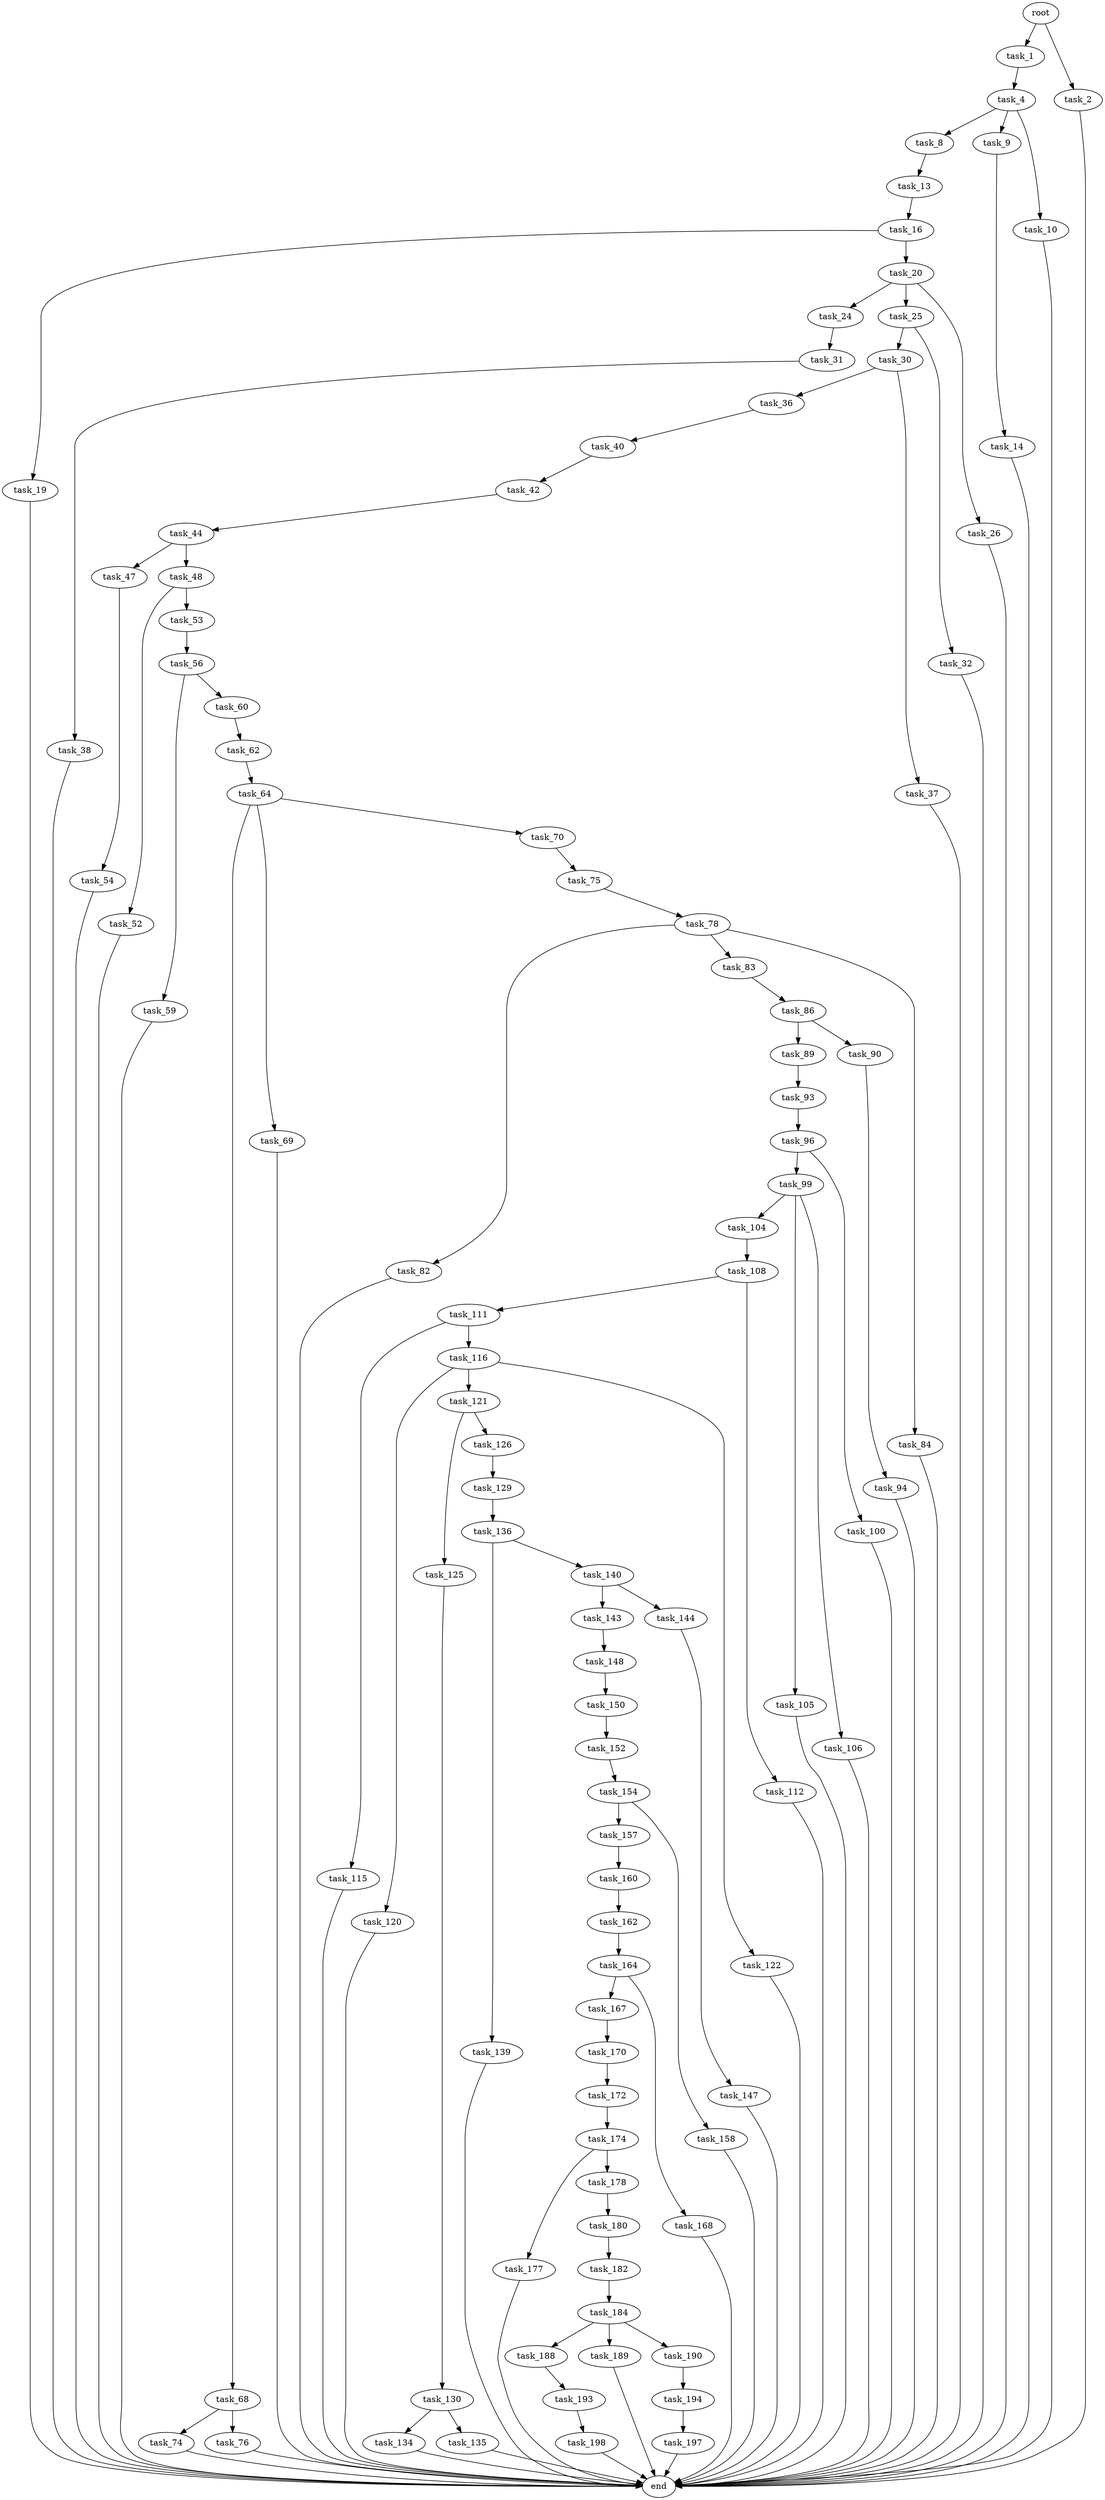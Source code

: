 digraph G {
  root [size="0.000000"];
  task_1 [size="134217728000.000000"];
  task_2 [size="68719476736.000000"];
  task_4 [size="1539103701.000000"];
  task_8 [size="4921753356.000000"];
  task_9 [size="68719476736.000000"];
  task_10 [size="134217728000.000000"];
  task_13 [size="449525424049.000000"];
  task_14 [size="231928233984.000000"];
  task_16 [size="134217728000.000000"];
  task_19 [size="23518434774.000000"];
  task_20 [size="11994451725.000000"];
  task_24 [size="49056298212.000000"];
  task_25 [size="134217728000.000000"];
  task_26 [size="6923662988.000000"];
  task_30 [size="40230241164.000000"];
  task_31 [size="36128980488.000000"];
  task_32 [size="903004261.000000"];
  task_36 [size="549755813888.000000"];
  task_37 [size="610685860937.000000"];
  task_38 [size="549755813888.000000"];
  task_40 [size="1211730505.000000"];
  task_42 [size="26011257280.000000"];
  task_44 [size="585617616889.000000"];
  task_47 [size="473129863713.000000"];
  task_48 [size="310594817595.000000"];
  task_52 [size="8605852056.000000"];
  task_53 [size="134217728000.000000"];
  task_54 [size="7526490910.000000"];
  task_56 [size="4910248365.000000"];
  task_59 [size="110163043634.000000"];
  task_60 [size="8589934592.000000"];
  task_62 [size="208942812213.000000"];
  task_64 [size="791449427774.000000"];
  task_68 [size="70921650095.000000"];
  task_69 [size="33209082927.000000"];
  task_70 [size="145891031116.000000"];
  task_74 [size="379839661373.000000"];
  task_75 [size="32760985508.000000"];
  task_76 [size="231928233984.000000"];
  task_78 [size="31401826129.000000"];
  task_82 [size="22893590901.000000"];
  task_83 [size="19207029193.000000"];
  task_84 [size="4830294979.000000"];
  task_86 [size="45680967437.000000"];
  task_89 [size="2060108429.000000"];
  task_90 [size="28991029248.000000"];
  task_93 [size="209167072467.000000"];
  task_94 [size="1171156514.000000"];
  task_96 [size="52756551956.000000"];
  task_99 [size="8589934592.000000"];
  task_100 [size="44190478744.000000"];
  task_104 [size="2172703031.000000"];
  task_105 [size="368293445632.000000"];
  task_106 [size="2642095059.000000"];
  task_108 [size="627982450.000000"];
  task_111 [size="782757789696.000000"];
  task_112 [size="9666681927.000000"];
  task_115 [size="68719476736.000000"];
  task_116 [size="2889598821.000000"];
  task_120 [size="18170767013.000000"];
  task_121 [size="8589934592.000000"];
  task_122 [size="28991029248.000000"];
  task_125 [size="191327786109.000000"];
  task_126 [size="6193954210.000000"];
  task_129 [size="10238465501.000000"];
  task_130 [size="717694159312.000000"];
  task_134 [size="37105412779.000000"];
  task_135 [size="14928571050.000000"];
  task_136 [size="145007640811.000000"];
  task_139 [size="191391604659.000000"];
  task_140 [size="11102531324.000000"];
  task_143 [size="185335509897.000000"];
  task_144 [size="222135778045.000000"];
  task_147 [size="264309256354.000000"];
  task_148 [size="440525431473.000000"];
  task_150 [size="1044391635.000000"];
  task_152 [size="515753515960.000000"];
  task_154 [size="410665249202.000000"];
  task_157 [size="24349835567.000000"];
  task_158 [size="21616094336.000000"];
  task_160 [size="7360283156.000000"];
  task_162 [size="43226981969.000000"];
  task_164 [size="2041099799.000000"];
  task_167 [size="4843627245.000000"];
  task_168 [size="28991029248.000000"];
  task_170 [size="6590646211.000000"];
  task_172 [size="583765128603.000000"];
  task_174 [size="7301957055.000000"];
  task_177 [size="58208093981.000000"];
  task_178 [size="231928233984.000000"];
  task_180 [size="52365981961.000000"];
  task_182 [size="782757789696.000000"];
  task_184 [size="996594264488.000000"];
  task_188 [size="596956606092.000000"];
  task_189 [size="134217728000.000000"];
  task_190 [size="8589934592.000000"];
  task_193 [size="12568699320.000000"];
  task_194 [size="484169597230.000000"];
  task_197 [size="3863662844.000000"];
  task_198 [size="368293445632.000000"];
  end [size="0.000000"];

  root -> task_1 [size="1.000000"];
  root -> task_2 [size="1.000000"];
  task_1 -> task_4 [size="209715200.000000"];
  task_2 -> end [size="1.000000"];
  task_4 -> task_8 [size="33554432.000000"];
  task_4 -> task_9 [size="33554432.000000"];
  task_4 -> task_10 [size="33554432.000000"];
  task_8 -> task_13 [size="134217728.000000"];
  task_9 -> task_14 [size="134217728.000000"];
  task_10 -> end [size="1.000000"];
  task_13 -> task_16 [size="301989888.000000"];
  task_14 -> end [size="1.000000"];
  task_16 -> task_19 [size="209715200.000000"];
  task_16 -> task_20 [size="209715200.000000"];
  task_19 -> end [size="1.000000"];
  task_20 -> task_24 [size="679477248.000000"];
  task_20 -> task_25 [size="679477248.000000"];
  task_20 -> task_26 [size="679477248.000000"];
  task_24 -> task_31 [size="838860800.000000"];
  task_25 -> task_30 [size="209715200.000000"];
  task_25 -> task_32 [size="209715200.000000"];
  task_26 -> end [size="1.000000"];
  task_30 -> task_36 [size="75497472.000000"];
  task_30 -> task_37 [size="75497472.000000"];
  task_31 -> task_38 [size="838860800.000000"];
  task_32 -> end [size="1.000000"];
  task_36 -> task_40 [size="536870912.000000"];
  task_37 -> end [size="1.000000"];
  task_38 -> end [size="1.000000"];
  task_40 -> task_42 [size="33554432.000000"];
  task_42 -> task_44 [size="75497472.000000"];
  task_44 -> task_47 [size="536870912.000000"];
  task_44 -> task_48 [size="536870912.000000"];
  task_47 -> task_54 [size="536870912.000000"];
  task_48 -> task_52 [size="209715200.000000"];
  task_48 -> task_53 [size="209715200.000000"];
  task_52 -> end [size="1.000000"];
  task_53 -> task_56 [size="209715200.000000"];
  task_54 -> end [size="1.000000"];
  task_56 -> task_59 [size="209715200.000000"];
  task_56 -> task_60 [size="209715200.000000"];
  task_59 -> end [size="1.000000"];
  task_60 -> task_62 [size="33554432.000000"];
  task_62 -> task_64 [size="301989888.000000"];
  task_64 -> task_68 [size="536870912.000000"];
  task_64 -> task_69 [size="536870912.000000"];
  task_64 -> task_70 [size="536870912.000000"];
  task_68 -> task_74 [size="209715200.000000"];
  task_68 -> task_76 [size="209715200.000000"];
  task_69 -> end [size="1.000000"];
  task_70 -> task_75 [size="134217728.000000"];
  task_74 -> end [size="1.000000"];
  task_75 -> task_78 [size="838860800.000000"];
  task_76 -> end [size="1.000000"];
  task_78 -> task_82 [size="33554432.000000"];
  task_78 -> task_83 [size="33554432.000000"];
  task_78 -> task_84 [size="33554432.000000"];
  task_82 -> end [size="1.000000"];
  task_83 -> task_86 [size="411041792.000000"];
  task_84 -> end [size="1.000000"];
  task_86 -> task_89 [size="838860800.000000"];
  task_86 -> task_90 [size="838860800.000000"];
  task_89 -> task_93 [size="75497472.000000"];
  task_90 -> task_94 [size="75497472.000000"];
  task_93 -> task_96 [size="209715200.000000"];
  task_94 -> end [size="1.000000"];
  task_96 -> task_99 [size="838860800.000000"];
  task_96 -> task_100 [size="838860800.000000"];
  task_99 -> task_104 [size="33554432.000000"];
  task_99 -> task_105 [size="33554432.000000"];
  task_99 -> task_106 [size="33554432.000000"];
  task_100 -> end [size="1.000000"];
  task_104 -> task_108 [size="209715200.000000"];
  task_105 -> end [size="1.000000"];
  task_106 -> end [size="1.000000"];
  task_108 -> task_111 [size="33554432.000000"];
  task_108 -> task_112 [size="33554432.000000"];
  task_111 -> task_115 [size="679477248.000000"];
  task_111 -> task_116 [size="679477248.000000"];
  task_112 -> end [size="1.000000"];
  task_115 -> end [size="1.000000"];
  task_116 -> task_120 [size="75497472.000000"];
  task_116 -> task_121 [size="75497472.000000"];
  task_116 -> task_122 [size="75497472.000000"];
  task_120 -> end [size="1.000000"];
  task_121 -> task_125 [size="33554432.000000"];
  task_121 -> task_126 [size="33554432.000000"];
  task_122 -> end [size="1.000000"];
  task_125 -> task_130 [size="411041792.000000"];
  task_126 -> task_129 [size="209715200.000000"];
  task_129 -> task_136 [size="679477248.000000"];
  task_130 -> task_134 [size="536870912.000000"];
  task_130 -> task_135 [size="536870912.000000"];
  task_134 -> end [size="1.000000"];
  task_135 -> end [size="1.000000"];
  task_136 -> task_139 [size="209715200.000000"];
  task_136 -> task_140 [size="209715200.000000"];
  task_139 -> end [size="1.000000"];
  task_140 -> task_143 [size="411041792.000000"];
  task_140 -> task_144 [size="411041792.000000"];
  task_143 -> task_148 [size="679477248.000000"];
  task_144 -> task_147 [size="209715200.000000"];
  task_147 -> end [size="1.000000"];
  task_148 -> task_150 [size="679477248.000000"];
  task_150 -> task_152 [size="33554432.000000"];
  task_152 -> task_154 [size="838860800.000000"];
  task_154 -> task_157 [size="679477248.000000"];
  task_154 -> task_158 [size="679477248.000000"];
  task_157 -> task_160 [size="536870912.000000"];
  task_158 -> end [size="1.000000"];
  task_160 -> task_162 [size="209715200.000000"];
  task_162 -> task_164 [size="33554432.000000"];
  task_164 -> task_167 [size="209715200.000000"];
  task_164 -> task_168 [size="209715200.000000"];
  task_167 -> task_170 [size="411041792.000000"];
  task_168 -> end [size="1.000000"];
  task_170 -> task_172 [size="134217728.000000"];
  task_172 -> task_174 [size="411041792.000000"];
  task_174 -> task_177 [size="209715200.000000"];
  task_174 -> task_178 [size="209715200.000000"];
  task_177 -> end [size="1.000000"];
  task_178 -> task_180 [size="301989888.000000"];
  task_180 -> task_182 [size="838860800.000000"];
  task_182 -> task_184 [size="679477248.000000"];
  task_184 -> task_188 [size="679477248.000000"];
  task_184 -> task_189 [size="679477248.000000"];
  task_184 -> task_190 [size="679477248.000000"];
  task_188 -> task_193 [size="411041792.000000"];
  task_189 -> end [size="1.000000"];
  task_190 -> task_194 [size="33554432.000000"];
  task_193 -> task_198 [size="411041792.000000"];
  task_194 -> task_197 [size="301989888.000000"];
  task_197 -> end [size="1.000000"];
  task_198 -> end [size="1.000000"];
}
